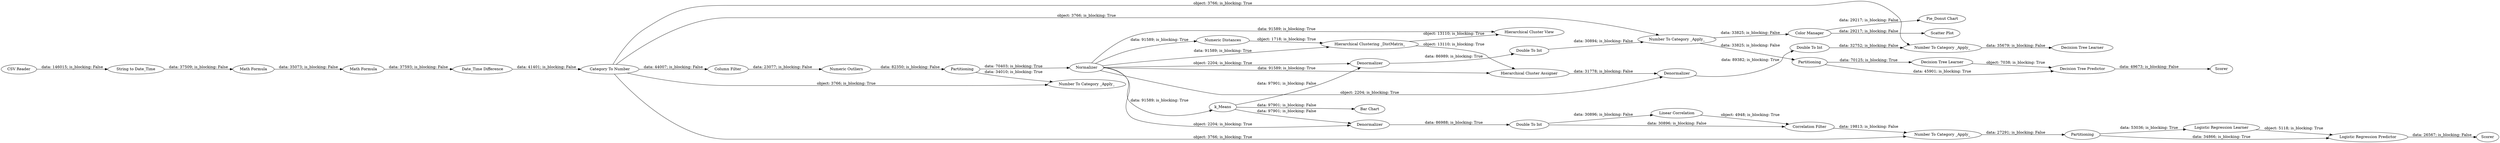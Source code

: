 digraph {
	"-4738471398035723072_3" [label="Math Formula"]
	"-4738471398035723072_16" [label="Hierarchical Cluster Assigner"]
	"-4738471398035723072_37" [label="Bar Chart"]
	"-4738471398035723072_14" [label="Hierarchical Clustering _DistMatrix_"]
	"-4738471398035723072_18" [label="Decision Tree Learner"]
	"-4738471398035723072_11" [label=Normalizer]
	"-4738471398035723072_40" [label=Partitioning]
	"-4738471398035723072_4" [label="Math Formula"]
	"-4738471398035723072_21" [label=Denormalizer]
	"-4738471398035723072_13" [label="Numeric Distances"]
	"-4738471398035723072_23" [label="Number To Category _Apply_"]
	"-4738471398035723072_42" [label=Scorer]
	"-4738471398035723072_19" [label="Decision Tree Learner"]
	"-4738471398035723072_10" [label=Partitioning]
	"-4738471398035723072_8" [label="Category To Number"]
	"-4738471398035723072_22" [label="Number To Category _Apply_"]
	"-4738471398035723072_30" [label="Linear Correlation"]
	"-4738471398035723072_34" [label="Logistic Regression Predictor"]
	"-4738471398035723072_17" [label=k_Means]
	"-4738471398035723072_25" [label="Double To Int"]
	"-4738471398035723072_1" [label="CSV Reader"]
	"-4738471398035723072_28" [label="Double To Int"]
	"-4738471398035723072_43" [label="Pie_Donut Chart"]
	"-4738471398035723072_9" [label="Numeric Outliers"]
	"-4738471398035723072_32" [label="Decision Tree Predictor"]
	"-4738471398035723072_38" [label="Color Manager"]
	"-4738471398035723072_41" [label=Partitioning]
	"-4738471398035723072_7" [label="Column Filter"]
	"-4738471398035723072_6" [label="Date_Time Difference"]
	"-4738471398035723072_29" [label=Denormalizer]
	"-4738471398035723072_36" [label=Scorer]
	"-4738471398035723072_26" [label="Logistic Regression Learner"]
	"-4738471398035723072_33" [label="Number To Category _Apply_"]
	"-4738471398035723072_39" [label="Scatter Plot"]
	"-4738471398035723072_2" [label="String to Date_Time"]
	"-4738471398035723072_24" [label="Double To Int"]
	"-4738471398035723072_31" [label="Correlation Filter"]
	"-4738471398035723072_15" [label="Hierarchical Cluster View"]
	"-4738471398035723072_20" [label=Denormalizer]
	"-4738471398035723072_27" [label="Number To Category _Apply_"]
	"-4738471398035723072_8" -> "-4738471398035723072_23" [label="object: 3766; is_blocking: True"]
	"-4738471398035723072_11" -> "-4738471398035723072_29" [label="object: 2204; is_blocking: True"]
	"-4738471398035723072_16" -> "-4738471398035723072_20" [label="data: 31778; is_blocking: False"]
	"-4738471398035723072_40" -> "-4738471398035723072_19" [label="data: 70125; is_blocking: True"]
	"-4738471398035723072_32" -> "-4738471398035723072_36" [label="data: 49673; is_blocking: False"]
	"-4738471398035723072_38" -> "-4738471398035723072_43" [label="data: 29217; is_blocking: False"]
	"-4738471398035723072_23" -> "-4738471398035723072_38" [label="data: 33825; is_blocking: False"]
	"-4738471398035723072_8" -> "-4738471398035723072_7" [label="data: 44007; is_blocking: False"]
	"-4738471398035723072_14" -> "-4738471398035723072_16" [label="object: 13110; is_blocking: True"]
	"-4738471398035723072_1" -> "-4738471398035723072_2" [label="data: 146015; is_blocking: False"]
	"-4738471398035723072_6" -> "-4738471398035723072_8" [label="data: 41401; is_blocking: False"]
	"-4738471398035723072_25" -> "-4738471398035723072_22" [label="data: 32752; is_blocking: False"]
	"-4738471398035723072_27" -> "-4738471398035723072_41" [label="data: 27291; is_blocking: False"]
	"-4738471398035723072_38" -> "-4738471398035723072_39" [label="data: 29217; is_blocking: False"]
	"-4738471398035723072_30" -> "-4738471398035723072_31" [label="object: 4948; is_blocking: True"]
	"-4738471398035723072_19" -> "-4738471398035723072_32" [label="object: 7038; is_blocking: True"]
	"-4738471398035723072_8" -> "-4738471398035723072_22" [label="object: 3766; is_blocking: True"]
	"-4738471398035723072_9" -> "-4738471398035723072_10" [label="data: 82350; is_blocking: False"]
	"-4738471398035723072_8" -> "-4738471398035723072_27" [label="object: 3766; is_blocking: True"]
	"-4738471398035723072_7" -> "-4738471398035723072_9" [label="data: 23077; is_blocking: False"]
	"-4738471398035723072_8" -> "-4738471398035723072_33" [label="object: 3766; is_blocking: True"]
	"-4738471398035723072_2" -> "-4738471398035723072_3" [label="data: 37509; is_blocking: False"]
	"-4738471398035723072_17" -> "-4738471398035723072_29" [label="data: 97901; is_blocking: False"]
	"-4738471398035723072_20" -> "-4738471398035723072_25" [label="data: 89382; is_blocking: True"]
	"-4738471398035723072_21" -> "-4738471398035723072_24" [label="data: 86989; is_blocking: True"]
	"-4738471398035723072_24" -> "-4738471398035723072_23" [label="data: 30894; is_blocking: False"]
	"-4738471398035723072_34" -> "-4738471398035723072_42" [label="data: 26567; is_blocking: False"]
	"-4738471398035723072_40" -> "-4738471398035723072_32" [label="data: 45901; is_blocking: True"]
	"-4738471398035723072_10" -> "-4738471398035723072_33" [label="data: 34010; is_blocking: True"]
	"-4738471398035723072_14" -> "-4738471398035723072_15" [label="object: 13110; is_blocking: True"]
	"-4738471398035723072_17" -> "-4738471398035723072_37" [label="data: 97901; is_blocking: False"]
	"-4738471398035723072_41" -> "-4738471398035723072_34" [label="data: 34866; is_blocking: True"]
	"-4738471398035723072_29" -> "-4738471398035723072_28" [label="data: 86988; is_blocking: True"]
	"-4738471398035723072_4" -> "-4738471398035723072_6" [label="data: 37593; is_blocking: False"]
	"-4738471398035723072_22" -> "-4738471398035723072_18" [label="data: 35679; is_blocking: False"]
	"-4738471398035723072_11" -> "-4738471398035723072_20" [label="object: 2204; is_blocking: True"]
	"-4738471398035723072_11" -> "-4738471398035723072_14" [label="data: 91589; is_blocking: True"]
	"-4738471398035723072_3" -> "-4738471398035723072_4" [label="data: 35073; is_blocking: False"]
	"-4738471398035723072_10" -> "-4738471398035723072_11" [label="data: 70403; is_blocking: True"]
	"-4738471398035723072_13" -> "-4738471398035723072_14" [label="object: 1718; is_blocking: True"]
	"-4738471398035723072_23" -> "-4738471398035723072_40" [label="data: 33825; is_blocking: False"]
	"-4738471398035723072_28" -> "-4738471398035723072_30" [label="data: 30896; is_blocking: False"]
	"-4738471398035723072_26" -> "-4738471398035723072_34" [label="object: 5118; is_blocking: True"]
	"-4738471398035723072_11" -> "-4738471398035723072_21" [label="object: 2204; is_blocking: True"]
	"-4738471398035723072_31" -> "-4738471398035723072_27" [label="data: 19813; is_blocking: False"]
	"-4738471398035723072_11" -> "-4738471398035723072_15" [label="data: 91589; is_blocking: True"]
	"-4738471398035723072_11" -> "-4738471398035723072_13" [label="data: 91589; is_blocking: True"]
	"-4738471398035723072_28" -> "-4738471398035723072_31" [label="data: 30896; is_blocking: False"]
	"-4738471398035723072_11" -> "-4738471398035723072_16" [label="data: 91589; is_blocking: True"]
	"-4738471398035723072_17" -> "-4738471398035723072_21" [label="data: 97901; is_blocking: False"]
	"-4738471398035723072_41" -> "-4738471398035723072_26" [label="data: 53036; is_blocking: True"]
	"-4738471398035723072_11" -> "-4738471398035723072_17" [label="data: 91589; is_blocking: True"]
	rankdir=LR
}
